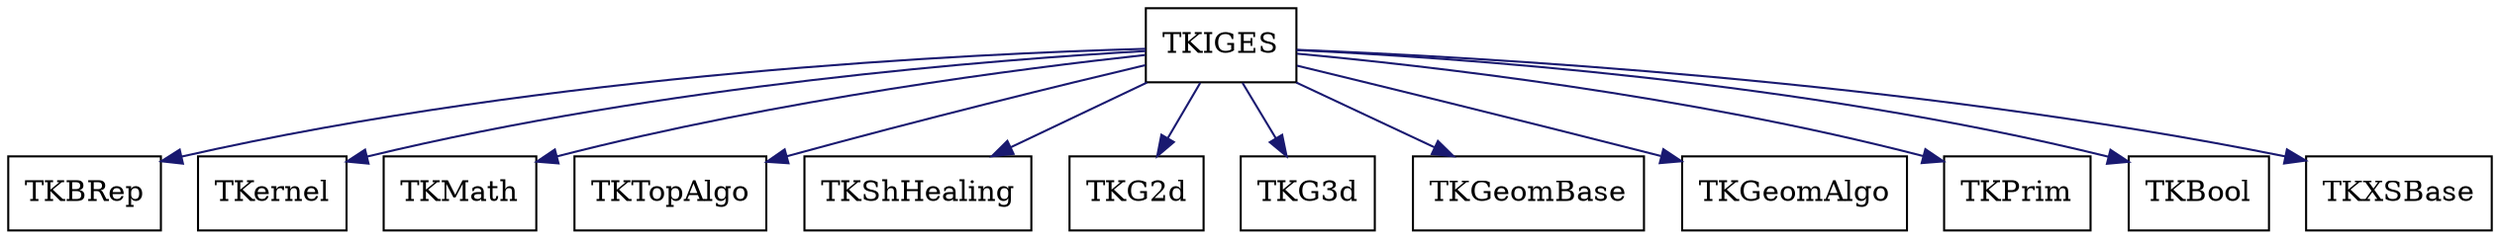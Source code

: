 digraph schema_TKIGES
{
	TKIGES [ URL = "toolkit_tkiges.html", shape = box ]
	TKBRep [ URL = "toolkit_tkbrep.html" , shape = box ]
	TKIGES -> TKBRep [ color = "midnightblue", style = "solid" ]
	TKernel [ URL = "toolkit_tkernel.html" , shape = box ]
	TKIGES -> TKernel [ color = "midnightblue", style = "solid" ]
	TKMath [ URL = "toolkit_tkmath.html" , shape = box ]
	TKIGES -> TKMath [ color = "midnightblue", style = "solid" ]
	TKTopAlgo [ URL = "toolkit_tktopalgo.html" , shape = box ]
	TKIGES -> TKTopAlgo [ color = "midnightblue", style = "solid" ]
	TKShHealing [ URL = "toolkit_tkshhealing.html" , shape = box ]
	TKIGES -> TKShHealing [ color = "midnightblue", style = "solid" ]
	TKG2d [ URL = "toolkit_tkg2d.html" , shape = box ]
	TKIGES -> TKG2d [ color = "midnightblue", style = "solid" ]
	TKG3d [ URL = "toolkit_tkg3d.html" , shape = box ]
	TKIGES -> TKG3d [ color = "midnightblue", style = "solid" ]
	TKGeomBase [ URL = "toolkit_tkgeombase.html" , shape = box ]
	TKIGES -> TKGeomBase [ color = "midnightblue", style = "solid" ]
	TKGeomAlgo [ URL = "toolkit_tkgeomalgo.html" , shape = box ]
	TKIGES -> TKGeomAlgo [ color = "midnightblue", style = "solid" ]
	TKPrim [ URL = "toolkit_tkprim.html" , shape = box ]
	TKIGES -> TKPrim [ color = "midnightblue", style = "solid" ]
	TKBool [ URL = "toolkit_tkbool.html" , shape = box ]
	TKIGES -> TKBool [ color = "midnightblue", style = "solid" ]
	TKXSBase [ URL = "toolkit_tkxsbase.html" , shape = box ]
	TKIGES -> TKXSBase [ color = "midnightblue", style = "solid" ]
	aspect = 1
}
